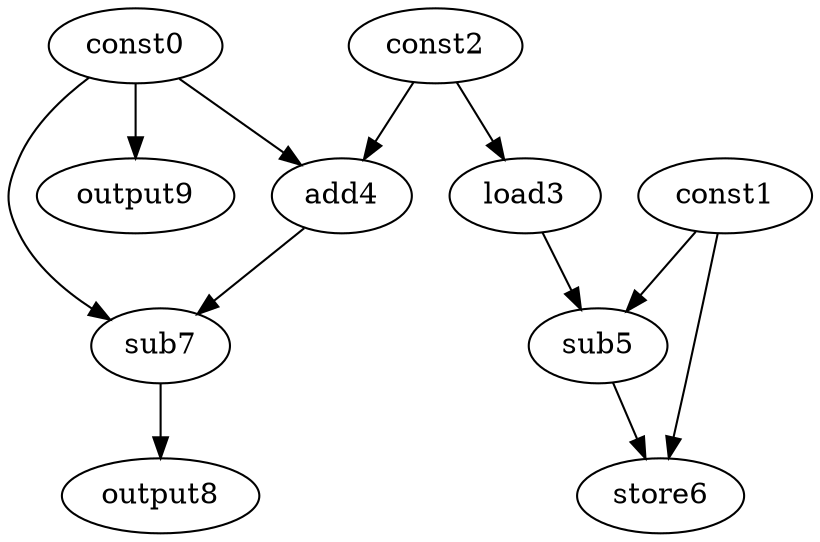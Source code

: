 digraph G { 
const0[opcode=const]; 
const1[opcode=const]; 
const2[opcode=const]; 
load3[opcode=load]; 
add4[opcode=add]; 
sub5[opcode=sub]; 
store6[opcode=store]; 
sub7[opcode=sub]; 
output8[opcode=output]; 
output9[opcode=output]; 
const2->load3[operand=0];
const0->add4[operand=0];
const2->add4[operand=1];
const0->output9[operand=0];
const1->sub5[operand=0];
load3->sub5[operand=1];
const0->sub7[operand=0];
add4->sub7[operand=1];
const1->store6[operand=0];
sub5->store6[operand=1];
sub7->output8[operand=0];
}
